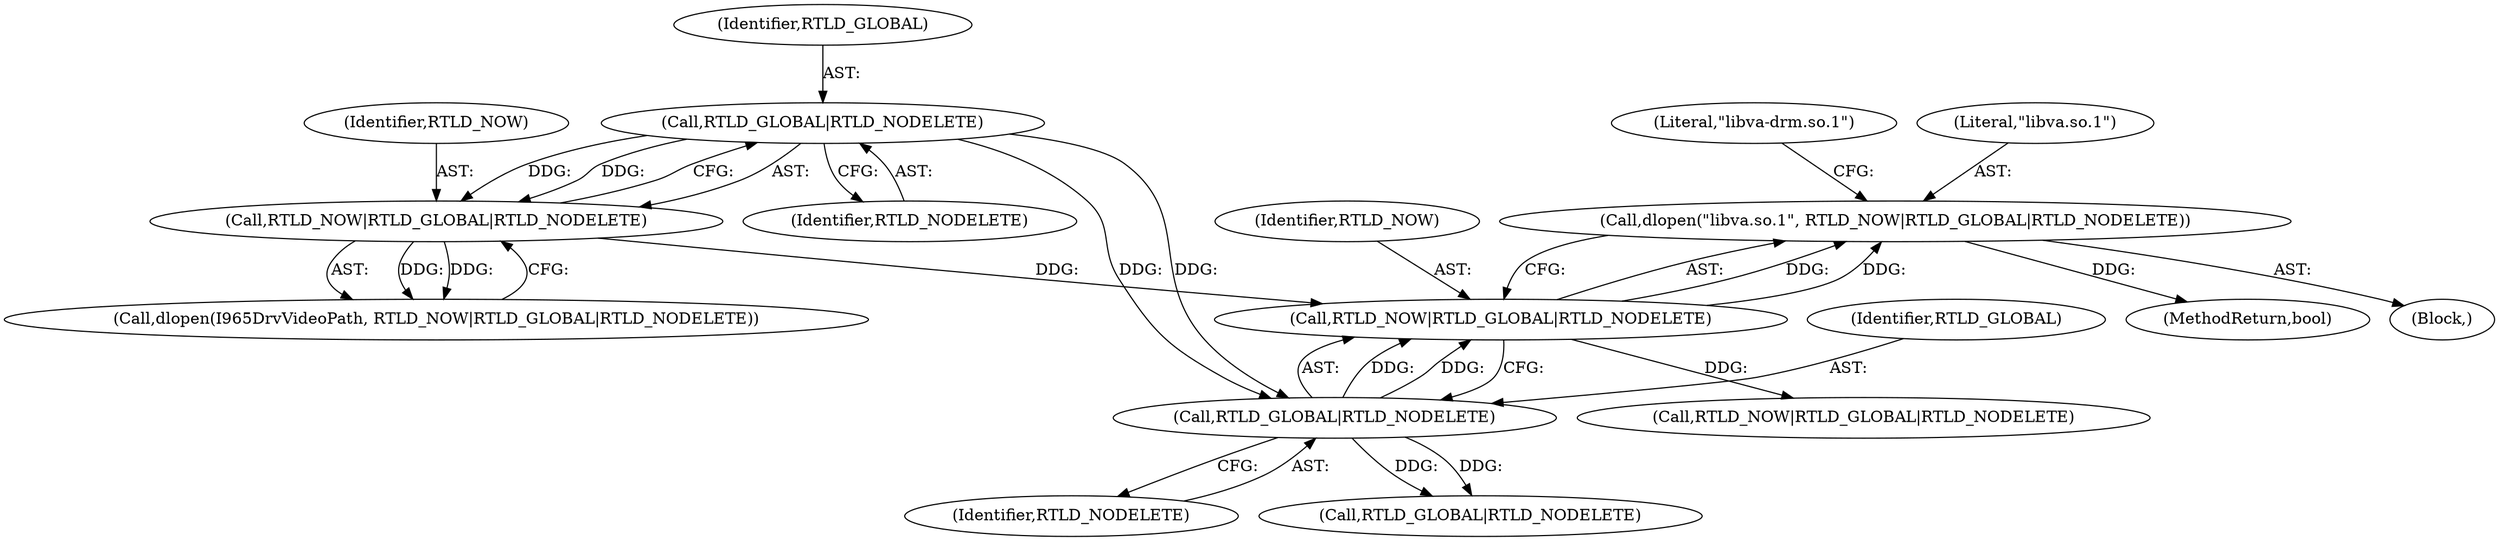 digraph "0_Chrome_27c68f543e5eba779902447445dfb05ec3f5bf75_9@API" {
"1000149" [label="(Call,dlopen(\"libva.so.1\", RTLD_NOW|RTLD_GLOBAL|RTLD_NODELETE))"];
"1000151" [label="(Call,RTLD_NOW|RTLD_GLOBAL|RTLD_NODELETE)"];
"1000144" [label="(Call,RTLD_NOW|RTLD_GLOBAL|RTLD_NODELETE)"];
"1000146" [label="(Call,RTLD_GLOBAL|RTLD_NODELETE)"];
"1000153" [label="(Call,RTLD_GLOBAL|RTLD_NODELETE)"];
"1000152" [label="(Identifier,RTLD_NOW)"];
"1000165" [label="(MethodReturn,bool)"];
"1000124" [label="(Block,)"];
"1000158" [label="(Call,RTLD_NOW|RTLD_GLOBAL|RTLD_NODELETE)"];
"1000147" [label="(Identifier,RTLD_GLOBAL)"];
"1000155" [label="(Identifier,RTLD_NODELETE)"];
"1000154" [label="(Identifier,RTLD_GLOBAL)"];
"1000142" [label="(Call,dlopen(I965DrvVideoPath, RTLD_NOW|RTLD_GLOBAL|RTLD_NODELETE))"];
"1000149" [label="(Call,dlopen(\"libva.so.1\", RTLD_NOW|RTLD_GLOBAL|RTLD_NODELETE))"];
"1000153" [label="(Call,RTLD_GLOBAL|RTLD_NODELETE)"];
"1000145" [label="(Identifier,RTLD_NOW)"];
"1000151" [label="(Call,RTLD_NOW|RTLD_GLOBAL|RTLD_NODELETE)"];
"1000148" [label="(Identifier,RTLD_NODELETE)"];
"1000160" [label="(Call,RTLD_GLOBAL|RTLD_NODELETE)"];
"1000146" [label="(Call,RTLD_GLOBAL|RTLD_NODELETE)"];
"1000144" [label="(Call,RTLD_NOW|RTLD_GLOBAL|RTLD_NODELETE)"];
"1000157" [label="(Literal,\"libva-drm.so.1\")"];
"1000150" [label="(Literal,\"libva.so.1\")"];
"1000149" -> "1000124"  [label="AST: "];
"1000149" -> "1000151"  [label="CFG: "];
"1000150" -> "1000149"  [label="AST: "];
"1000151" -> "1000149"  [label="AST: "];
"1000157" -> "1000149"  [label="CFG: "];
"1000149" -> "1000165"  [label="DDG: "];
"1000151" -> "1000149"  [label="DDG: "];
"1000151" -> "1000149"  [label="DDG: "];
"1000151" -> "1000153"  [label="CFG: "];
"1000152" -> "1000151"  [label="AST: "];
"1000153" -> "1000151"  [label="AST: "];
"1000144" -> "1000151"  [label="DDG: "];
"1000153" -> "1000151"  [label="DDG: "];
"1000153" -> "1000151"  [label="DDG: "];
"1000151" -> "1000158"  [label="DDG: "];
"1000144" -> "1000142"  [label="AST: "];
"1000144" -> "1000146"  [label="CFG: "];
"1000145" -> "1000144"  [label="AST: "];
"1000146" -> "1000144"  [label="AST: "];
"1000142" -> "1000144"  [label="CFG: "];
"1000144" -> "1000142"  [label="DDG: "];
"1000144" -> "1000142"  [label="DDG: "];
"1000146" -> "1000144"  [label="DDG: "];
"1000146" -> "1000144"  [label="DDG: "];
"1000146" -> "1000148"  [label="CFG: "];
"1000147" -> "1000146"  [label="AST: "];
"1000148" -> "1000146"  [label="AST: "];
"1000146" -> "1000153"  [label="DDG: "];
"1000146" -> "1000153"  [label="DDG: "];
"1000153" -> "1000155"  [label="CFG: "];
"1000154" -> "1000153"  [label="AST: "];
"1000155" -> "1000153"  [label="AST: "];
"1000153" -> "1000160"  [label="DDG: "];
"1000153" -> "1000160"  [label="DDG: "];
}
